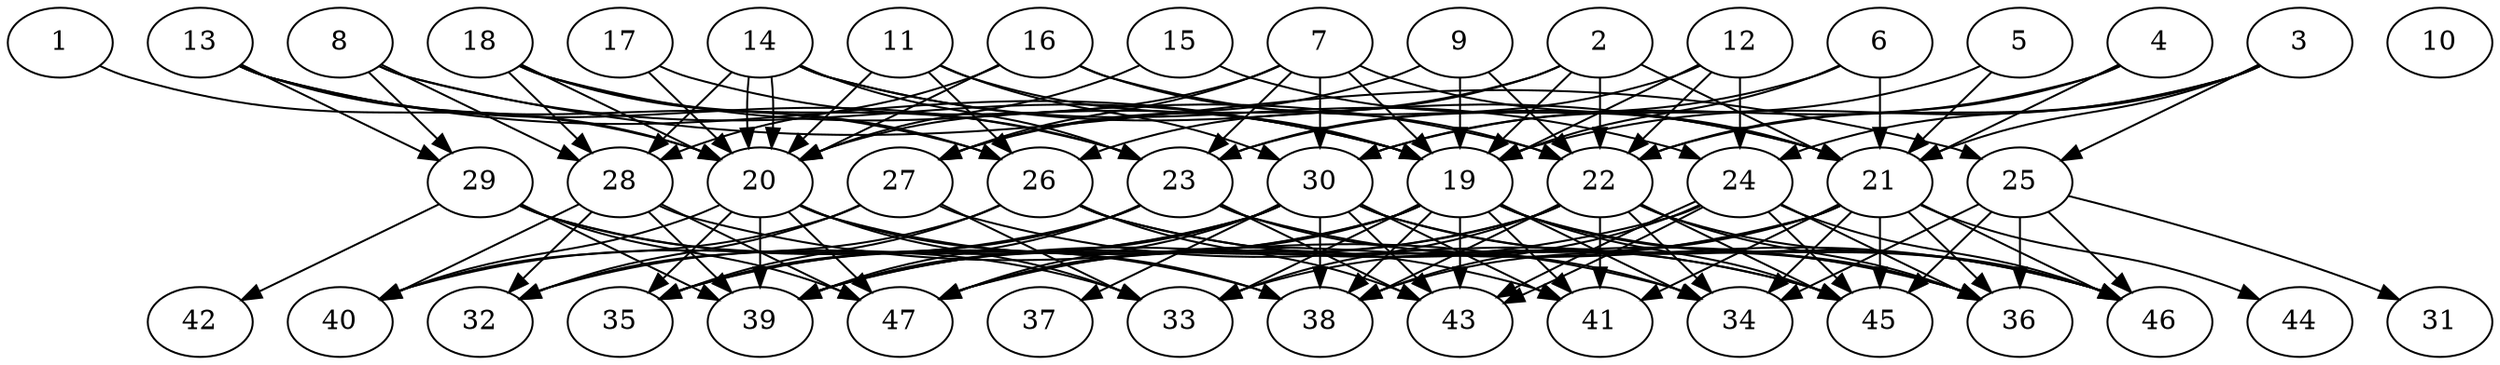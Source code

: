 // DAG (tier=3-complex, mode=compute, n=47, ccr=0.464, fat=0.831, density=0.620, regular=0.358, jump=0.305, mindata=1048576, maxdata=16777216)
// DAG automatically generated by daggen at Sun Aug 24 16:33:34 2025
// /home/ermia/Project/Environments/daggen/bin/daggen --dot --ccr 0.464 --fat 0.831 --regular 0.358 --density 0.620 --jump 0.305 --mindata 1048576 --maxdata 16777216 -n 47 
digraph G {
  1 [size="2063752960919403008", alpha="0.08", expect_size="1031876480459701504"]
  1 -> 20 [size ="1960353676132352"]
  2 [size="25229731098346232", alpha="0.12", expect_size="12614865549173116"]
  2 -> 19 [size ="2056922593230848"]
  2 -> 21 [size ="2056922593230848"]
  2 -> 22 [size ="2056922593230848"]
  2 -> 26 [size ="2056922593230848"]
  2 -> 27 [size ="2056922593230848"]
  3 [size="1964975683848600576", alpha="0.08", expect_size="982487841924300288"]
  3 -> 19 [size ="897046542286848"]
  3 -> 21 [size ="897046542286848"]
  3 -> 22 [size ="897046542286848"]
  3 -> 24 [size ="897046542286848"]
  3 -> 25 [size ="897046542286848"]
  4 [size="693496293967387426816", alpha="0.08", expect_size="346748146983693713408"]
  4 -> 21 [size ="626786186559488"]
  4 -> 22 [size ="626786186559488"]
  4 -> 30 [size ="626786186559488"]
  5 [size="1903501390652217600", alpha="0.19", expect_size="951750695326108800"]
  5 -> 21 [size ="1208362238738432"]
  5 -> 30 [size ="1208362238738432"]
  6 [size="287613406515265440", alpha="0.11", expect_size="143806703257632720"]
  6 -> 19 [size ="682349180223488"]
  6 -> 21 [size ="682349180223488"]
  6 -> 23 [size ="682349180223488"]
  7 [size="448174263200021", alpha="0.13", expect_size="224087131600010"]
  7 -> 19 [size ="51219506659328"]
  7 -> 20 [size ="51219506659328"]
  7 -> 21 [size ="51219506659328"]
  7 -> 23 [size ="51219506659328"]
  7 -> 27 [size ="51219506659328"]
  7 -> 30 [size ="51219506659328"]
  8 [size="268997648389909774336", alpha="0.05", expect_size="134498824194954887168"]
  8 -> 19 [size ="333366771580928"]
  8 -> 25 [size ="333366771580928"]
  8 -> 28 [size ="333366771580928"]
  8 -> 29 [size ="333366771580928"]
  9 [size="638957981589369344", alpha="0.05", expect_size="319478990794684672"]
  9 -> 19 [size ="236526030028800"]
  9 -> 22 [size ="236526030028800"]
  9 -> 27 [size ="236526030028800"]
  10 [size="22307832534775992", alpha="0.12", expect_size="11153916267387996"]
  11 [size="327737180603639922688", alpha="0.17", expect_size="163868590301819961344"]
  11 -> 19 [size ="380283190771712"]
  11 -> 20 [size ="380283190771712"]
  11 -> 26 [size ="380283190771712"]
  11 -> 30 [size ="380283190771712"]
  12 [size="122345416397797982208", alpha="0.19", expect_size="61172708198898991104"]
  12 -> 19 [size ="197158326239232"]
  12 -> 22 [size ="197158326239232"]
  12 -> 23 [size ="197158326239232"]
  12 -> 24 [size ="197158326239232"]
  13 [size="20368962892188352512", alpha="0.13", expect_size="10184481446094176256"]
  13 -> 19 [size ="59667237568512"]
  13 -> 20 [size ="59667237568512"]
  13 -> 23 [size ="59667237568512"]
  13 -> 26 [size ="59667237568512"]
  13 -> 29 [size ="59667237568512"]
  14 [size="23522455897685600", alpha="0.13", expect_size="11761227948842800"]
  14 -> 20 [size ="799078665420800"]
  14 -> 20 [size ="799078665420800"]
  14 -> 21 [size ="799078665420800"]
  14 -> 23 [size ="799078665420800"]
  14 -> 24 [size ="799078665420800"]
  14 -> 28 [size ="799078665420800"]
  15 [size="5222979421307754", alpha="0.15", expect_size="2611489710653877"]
  15 -> 20 [size ="423942472859648"]
  15 -> 21 [size ="423942472859648"]
  16 [size="19959320170752638976", alpha="0.08", expect_size="9979660085376319488"]
  16 -> 20 [size ="58864548446208"]
  16 -> 21 [size ="58864548446208"]
  16 -> 22 [size ="58864548446208"]
  16 -> 28 [size ="58864548446208"]
  17 [size="1158334272807039401984", alpha="0.12", expect_size="579167136403519700992"]
  17 -> 19 [size ="882360228773888"]
  17 -> 20 [size ="882360228773888"]
  18 [size="358903985697980416000", alpha="0.15", expect_size="179451992848990208000"]
  18 -> 20 [size ="404025560268800"]
  18 -> 22 [size ="404025560268800"]
  18 -> 23 [size ="404025560268800"]
  18 -> 26 [size ="404025560268800"]
  18 -> 28 [size ="404025560268800"]
  19 [size="427390664486298845184", alpha="0.13", expect_size="213695332243149422592"]
  19 -> 33 [size ="453913752895488"]
  19 -> 34 [size ="453913752895488"]
  19 -> 35 [size ="453913752895488"]
  19 -> 36 [size ="453913752895488"]
  19 -> 38 [size ="453913752895488"]
  19 -> 39 [size ="453913752895488"]
  19 -> 41 [size ="453913752895488"]
  19 -> 43 [size ="453913752895488"]
  19 -> 45 [size ="453913752895488"]
  19 -> 46 [size ="453913752895488"]
  19 -> 47 [size ="453913752895488"]
  20 [size="104447011727882192", alpha="0.20", expect_size="52223505863941096"]
  20 -> 33 [size ="1806287721463808"]
  20 -> 35 [size ="1806287721463808"]
  20 -> 38 [size ="1806287721463808"]
  20 -> 39 [size ="1806287721463808"]
  20 -> 40 [size ="1806287721463808"]
  20 -> 41 [size ="1806287721463808"]
  20 -> 47 [size ="1806287721463808"]
  21 [size="19862913483882128", alpha="0.00", expect_size="9931456741941064"]
  21 -> 33 [size ="505402257047552"]
  21 -> 34 [size ="505402257047552"]
  21 -> 36 [size ="505402257047552"]
  21 -> 38 [size ="505402257047552"]
  21 -> 41 [size ="505402257047552"]
  21 -> 44 [size ="505402257047552"]
  21 -> 45 [size ="505402257047552"]
  21 -> 46 [size ="505402257047552"]
  21 -> 47 [size ="505402257047552"]
  22 [size="105937897230300000", alpha="0.07", expect_size="52968948615150000"]
  22 -> 33 [size ="2012503571693568"]
  22 -> 34 [size ="2012503571693568"]
  22 -> 36 [size ="2012503571693568"]
  22 -> 38 [size ="2012503571693568"]
  22 -> 39 [size ="2012503571693568"]
  22 -> 41 [size ="2012503571693568"]
  22 -> 45 [size ="2012503571693568"]
  22 -> 46 [size ="2012503571693568"]
  22 -> 47 [size ="2012503571693568"]
  23 [size="5247021083393129472", alpha="0.20", expect_size="2623510541696564736"]
  23 -> 34 [size ="1752047217016832"]
  23 -> 35 [size ="1752047217016832"]
  23 -> 39 [size ="1752047217016832"]
  23 -> 40 [size ="1752047217016832"]
  23 -> 43 [size ="1752047217016832"]
  23 -> 46 [size ="1752047217016832"]
  24 [size="614044612506500480", alpha="0.05", expect_size="307022306253250240"]
  24 -> 36 [size ="1004162355560448"]
  24 -> 38 [size ="1004162355560448"]
  24 -> 39 [size ="1004162355560448"]
  24 -> 43 [size ="1004162355560448"]
  24 -> 43 [size ="1004162355560448"]
  24 -> 45 [size ="1004162355560448"]
  24 -> 46 [size ="1004162355560448"]
  25 [size="2523846218702980644864", alpha="0.04", expect_size="1261923109351490322432"]
  25 -> 31 [size ="1482968455446528"]
  25 -> 34 [size ="1482968455446528"]
  25 -> 36 [size ="1482968455446528"]
  25 -> 45 [size ="1482968455446528"]
  25 -> 46 [size ="1482968455446528"]
  26 [size="473769784415646384128", alpha="0.17", expect_size="236884892207823192064"]
  26 -> 32 [size ="486185004695552"]
  26 -> 35 [size ="486185004695552"]
  26 -> 36 [size ="486185004695552"]
  26 -> 43 [size ="486185004695552"]
  26 -> 45 [size ="486185004695552"]
  27 [size="545149971961028672", alpha="0.04", expect_size="272574985980514336"]
  27 -> 32 [size ="304511713280000"]
  27 -> 33 [size ="304511713280000"]
  27 -> 40 [size ="304511713280000"]
  27 -> 45 [size ="304511713280000"]
  28 [size="375380128732870912", alpha="0.18", expect_size="187690064366435456"]
  28 -> 32 [size ="539558622003200"]
  28 -> 34 [size ="539558622003200"]
  28 -> 39 [size ="539558622003200"]
  28 -> 40 [size ="539558622003200"]
  28 -> 47 [size ="539558622003200"]
  29 [size="61369930119145536", alpha="0.13", expect_size="30684965059572768"]
  29 -> 33 [size ="1122746067058688"]
  29 -> 38 [size ="1122746067058688"]
  29 -> 39 [size ="1122746067058688"]
  29 -> 42 [size ="1122746067058688"]
  29 -> 47 [size ="1122746067058688"]
  30 [size="1317593934972147728384", alpha="0.10", expect_size="658796967486073864192"]
  30 -> 32 [size ="961489129177088"]
  30 -> 35 [size ="961489129177088"]
  30 -> 36 [size ="961489129177088"]
  30 -> 37 [size ="961489129177088"]
  30 -> 38 [size ="961489129177088"]
  30 -> 39 [size ="961489129177088"]
  30 -> 41 [size ="961489129177088"]
  30 -> 43 [size ="961489129177088"]
  30 -> 46 [size ="961489129177088"]
  30 -> 47 [size ="961489129177088"]
  31 [size="7930421777792026", alpha="0.04", expect_size="3965210888896013"]
  32 [size="192138750496972128", alpha="0.19", expect_size="96069375248486064"]
  33 [size="1895469685855466752", alpha="0.05", expect_size="947734842927733376"]
  34 [size="214939835564970464", alpha="0.14", expect_size="107469917782485232"]
  35 [size="1283917504134047072256", alpha="0.02", expect_size="641958752067023536128"]
  36 [size="952707171138268032", alpha="0.08", expect_size="476353585569134016"]
  37 [size="5884154966458356736", alpha="0.12", expect_size="2942077483229178368"]
  38 [size="4571889277427781", alpha="0.20", expect_size="2285944638713890"]
  39 [size="52404877861045592", alpha="0.04", expect_size="26202438930522796"]
  40 [size="1046937767175497088", alpha="0.06", expect_size="523468883587748544"]
  41 [size="2092554693037090560", alpha="0.07", expect_size="1046277346518545280"]
  42 [size="193559545706736254976", alpha="0.19", expect_size="96779772853368127488"]
  43 [size="12090070775362008", alpha="0.20", expect_size="6045035387681004"]
  44 [size="30795684291064889344", alpha="0.02", expect_size="15397842145532444672"]
  45 [size="2614565921791309312", alpha="0.06", expect_size="1307282960895654656"]
  46 [size="548519790787759702016", alpha="0.10", expect_size="274259895393879851008"]
  47 [size="779910002061307648", alpha="0.17", expect_size="389955001030653824"]
}